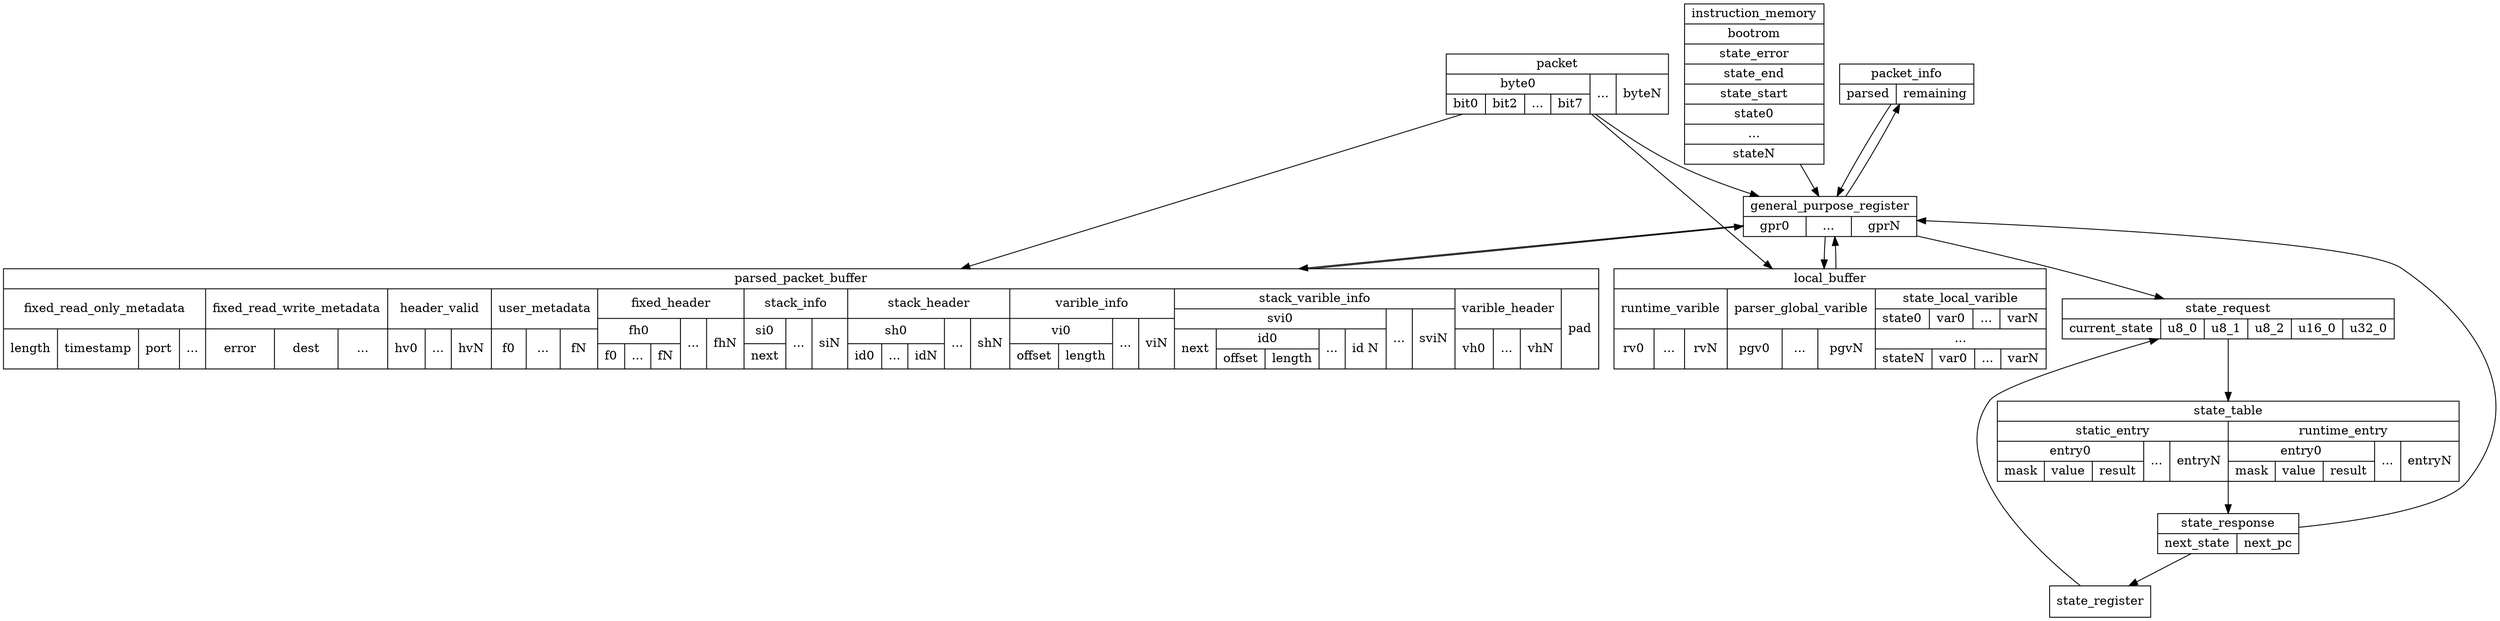 digraph "parser-data-struct-detail" {
    node [shape = record;];

    packet_info [label = "{ packet_info | { parsed | remaining } }";];
    packet [label = "{ packet | { { byte0 | { bit0 | bit2 | ... | bit7 } } | ... | byteN } }";];
    local_buffer [label = "{ local_buffer | { { runtime_varible | { rv0 | ... | rvN } } | { parser_global_varible | { pgv0 | ... | pgvN } } | { state_local_varible | { state0 | var0 | ... | varN} | ... | { stateN | var0 | ... | varN } } } }";];
    parsed_packet_buffer [label = "{ parsed_packet_buffer | { { fixed_read_only_metadata | { length | timestamp | port | ... } } | { fixed_read_write_metadata | { error | dest | ... } } | { header_valid | { hv0 | ... | hvN} } | { user_metadata | {f0 | ... | fN } } | { fixed_header | { { fh0 | { f0 | ... | fN } } | ... | fhN } } | { stack_info | { { si0 | { next } } | ... | siN } } | { stack_header | { { sh0 | { id0 | ... | idN} } | ... | shN } } | { varible_info | { { vi0 | { offset | length } } | ... | viN } } | { stack_varible_info | { { svi0 | { next | { id0 | { offset | length} } | ... | id N} } | ... | sviN } } | { varible_header | { vh0 | ... | vhN } } | pad } }";];
    general_purpose_register [label = "{ general_purpose_register | { gpr0 | ... | gprN } }"]
    state_register;
    state_request [label = "{ state_request | { current_state | u8_0 | u8_1 | u8_2 | u16_0 | u32_0 } }";];
    state_response [label = "{ state_response | { next_state | next_pc } }";];
    state_table [label = "{ state_table | { { static_entry | { { entry0 | { mask | value | result } } | ... | entryN } } | { runtime_entry | { { entry0 | { mask | value | result } } | ... | entryN } } } }";];
    instruction_memory [label = "{ instruction_memory | bootrom | state_error | state_end | state_start | state0 | ... | stateN }";];

    packet -> parsed_packet_buffer;
    packet -> general_purpose_register;
    packet -> local_buffer;
    packet_info -> general_purpose_register;
    general_purpose_register -> packet_info;
    instruction_memory -> general_purpose_register;
    general_purpose_register -> parsed_packet_buffer;
    parsed_packet_buffer -> general_purpose_register;
    general_purpose_register -> state_request;
    general_purpose_register -> local_buffer;
    local_buffer -> general_purpose_register;
    state_response -> general_purpose_register;
    state_register -> state_request;
    state_response -> state_register;
    state_request -> state_table;
    state_table -> state_response;
}
